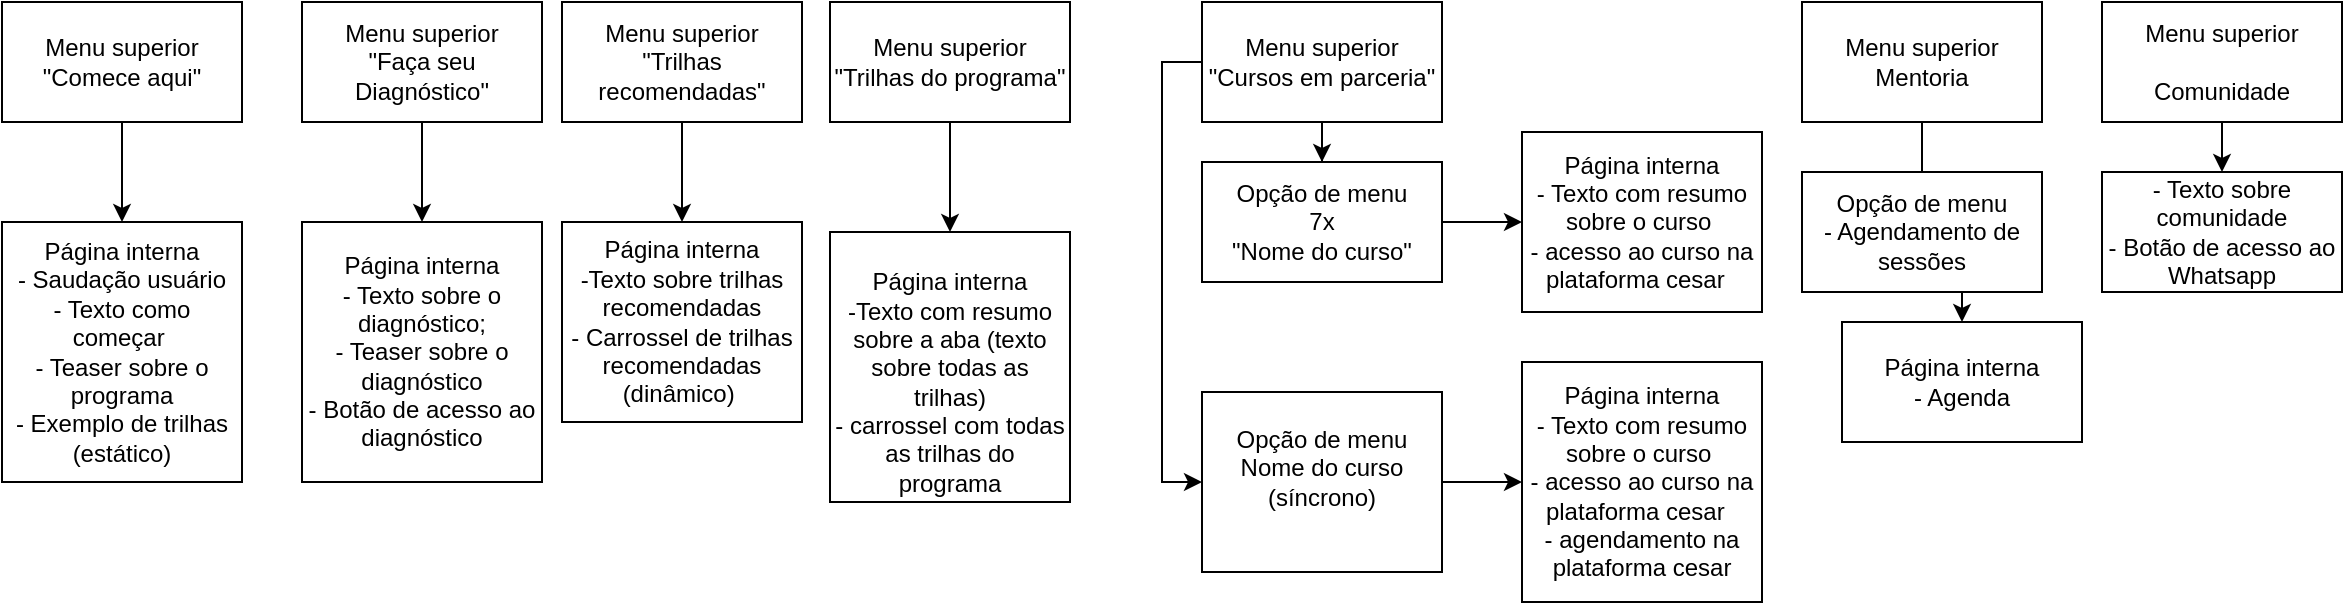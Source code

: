 <mxfile version="20.8.20" type="github">
  <diagram name="Página-1" id="ffG99B30s7afe4pWfPRd">
    <mxGraphModel dx="1050" dy="587" grid="1" gridSize="10" guides="1" tooltips="1" connect="1" arrows="1" fold="1" page="1" pageScale="1" pageWidth="827" pageHeight="1169" math="0" shadow="0">
      <root>
        <mxCell id="0" />
        <mxCell id="1" parent="0" />
        <mxCell id="ZeIffu3BmpkmOB6br4T_-16" value="" style="edgeStyle=orthogonalEdgeStyle;rounded=0;orthogonalLoop=1;jettySize=auto;html=1;" edge="1" parent="1" source="ZeIffu3BmpkmOB6br4T_-2" target="ZeIffu3BmpkmOB6br4T_-6">
          <mxGeometry relative="1" as="geometry">
            <Array as="points">
              <mxPoint x="60" y="90" />
              <mxPoint x="60" y="90" />
            </Array>
          </mxGeometry>
        </mxCell>
        <mxCell id="ZeIffu3BmpkmOB6br4T_-2" value="Menu superior&lt;br&gt;&quot;Comece aqui&quot;" style="rounded=0;whiteSpace=wrap;html=1;" vertex="1" parent="1">
          <mxGeometry y="10" width="120" height="60" as="geometry" />
        </mxCell>
        <mxCell id="ZeIffu3BmpkmOB6br4T_-17" value="" style="edgeStyle=orthogonalEdgeStyle;rounded=0;orthogonalLoop=1;jettySize=auto;html=1;" edge="1" parent="1" source="ZeIffu3BmpkmOB6br4T_-3" target="ZeIffu3BmpkmOB6br4T_-5">
          <mxGeometry relative="1" as="geometry" />
        </mxCell>
        <mxCell id="ZeIffu3BmpkmOB6br4T_-3" value="Menu superior&lt;br style=&quot;border-color: var(--border-color);&quot;&gt;&quot;Faça seu Diagnóstico&quot;" style="rounded=0;whiteSpace=wrap;html=1;" vertex="1" parent="1">
          <mxGeometry x="150" y="10" width="120" height="60" as="geometry" />
        </mxCell>
        <mxCell id="ZeIffu3BmpkmOB6br4T_-18" value="" style="edgeStyle=orthogonalEdgeStyle;rounded=0;orthogonalLoop=1;jettySize=auto;html=1;" edge="1" parent="1" source="ZeIffu3BmpkmOB6br4T_-4" target="ZeIffu3BmpkmOB6br4T_-8">
          <mxGeometry relative="1" as="geometry" />
        </mxCell>
        <mxCell id="ZeIffu3BmpkmOB6br4T_-4" value="Menu superior&lt;br style=&quot;border-color: var(--border-color);&quot;&gt;&quot;Trilhas recomendadas&quot;" style="rounded=0;whiteSpace=wrap;html=1;" vertex="1" parent="1">
          <mxGeometry x="280" y="10" width="120" height="60" as="geometry" />
        </mxCell>
        <mxCell id="ZeIffu3BmpkmOB6br4T_-5" value="Página interna&lt;br&gt;- Texto sobre o diagnóstico;&lt;br&gt;- Teaser sobre o diagnóstico&lt;br&gt;- Botão de acesso ao diagnóstico" style="rounded=0;whiteSpace=wrap;html=1;" vertex="1" parent="1">
          <mxGeometry x="150" y="120" width="120" height="130" as="geometry" />
        </mxCell>
        <mxCell id="ZeIffu3BmpkmOB6br4T_-6" value="Página interna&lt;br&gt;- Saudação usuário&lt;br&gt;- Texto como começar&amp;nbsp;&lt;br&gt;- Teaser sobre o programa&lt;br&gt;- Exemplo de trilhas (estático)" style="rounded=0;whiteSpace=wrap;html=1;" vertex="1" parent="1">
          <mxGeometry y="120" width="120" height="130" as="geometry" />
        </mxCell>
        <mxCell id="ZeIffu3BmpkmOB6br4T_-8" value="Página interna&lt;br&gt;-Texto sobre trilhas recomendadas&lt;br&gt;- Carrossel de trilhas recomendadas (dinâmico)&amp;nbsp;" style="rounded=0;whiteSpace=wrap;html=1;" vertex="1" parent="1">
          <mxGeometry x="280" y="120" width="120" height="100" as="geometry" />
        </mxCell>
        <mxCell id="ZeIffu3BmpkmOB6br4T_-41" value="" style="edgeStyle=orthogonalEdgeStyle;rounded=0;orthogonalLoop=1;jettySize=auto;html=1;" edge="1" parent="1" source="ZeIffu3BmpkmOB6br4T_-9" target="ZeIffu3BmpkmOB6br4T_-39">
          <mxGeometry relative="1" as="geometry" />
        </mxCell>
        <mxCell id="ZeIffu3BmpkmOB6br4T_-9" value="Menu superior&lt;br&gt;&lt;br&gt;Comunidade" style="rounded=0;whiteSpace=wrap;html=1;" vertex="1" parent="1">
          <mxGeometry x="1050" y="10" width="120" height="60" as="geometry" />
        </mxCell>
        <mxCell id="ZeIffu3BmpkmOB6br4T_-40" value="" style="edgeStyle=orthogonalEdgeStyle;rounded=0;orthogonalLoop=1;jettySize=auto;html=1;" edge="1" parent="1" source="ZeIffu3BmpkmOB6br4T_-10" target="ZeIffu3BmpkmOB6br4T_-37">
          <mxGeometry relative="1" as="geometry" />
        </mxCell>
        <mxCell id="ZeIffu3BmpkmOB6br4T_-10" value="Menu superior&lt;br&gt;Mentoria" style="rounded=0;whiteSpace=wrap;html=1;" vertex="1" parent="1">
          <mxGeometry x="900" y="10" width="120" height="60" as="geometry" />
        </mxCell>
        <mxCell id="ZeIffu3BmpkmOB6br4T_-42" value="" style="edgeStyle=orthogonalEdgeStyle;rounded=0;orthogonalLoop=1;jettySize=auto;html=1;" edge="1" parent="1" source="ZeIffu3BmpkmOB6br4T_-11" target="ZeIffu3BmpkmOB6br4T_-38">
          <mxGeometry relative="1" as="geometry" />
        </mxCell>
        <mxCell id="ZeIffu3BmpkmOB6br4T_-45" style="edgeStyle=orthogonalEdgeStyle;rounded=0;orthogonalLoop=1;jettySize=auto;html=1;entryX=0;entryY=0.5;entryDx=0;entryDy=0;" edge="1" parent="1" source="ZeIffu3BmpkmOB6br4T_-11" target="ZeIffu3BmpkmOB6br4T_-22">
          <mxGeometry relative="1" as="geometry">
            <Array as="points">
              <mxPoint x="580" y="40" />
              <mxPoint x="580" y="250" />
            </Array>
          </mxGeometry>
        </mxCell>
        <mxCell id="ZeIffu3BmpkmOB6br4T_-11" value="Menu superior&lt;br&gt;&quot;Cursos em parceria&quot;" style="rounded=0;whiteSpace=wrap;html=1;" vertex="1" parent="1">
          <mxGeometry x="600" y="10" width="120" height="60" as="geometry" />
        </mxCell>
        <mxCell id="ZeIffu3BmpkmOB6br4T_-19" value="" style="edgeStyle=orthogonalEdgeStyle;rounded=0;orthogonalLoop=1;jettySize=auto;html=1;" edge="1" parent="1" source="ZeIffu3BmpkmOB6br4T_-12" target="ZeIffu3BmpkmOB6br4T_-15">
          <mxGeometry relative="1" as="geometry" />
        </mxCell>
        <mxCell id="ZeIffu3BmpkmOB6br4T_-12" value="Menu superior&lt;br style=&quot;border-color: var(--border-color);&quot;&gt;&quot;Trilhas do programa&quot;" style="rounded=0;whiteSpace=wrap;html=1;" vertex="1" parent="1">
          <mxGeometry x="414" y="10" width="120" height="60" as="geometry" />
        </mxCell>
        <mxCell id="ZeIffu3BmpkmOB6br4T_-15" value="&lt;br&gt;Página interna&lt;br&gt;-Texto com resumo sobre a aba (texto sobre todas as trilhas)&lt;br&gt;- carrossel com todas as trilhas do programa" style="rounded=0;whiteSpace=wrap;html=1;" vertex="1" parent="1">
          <mxGeometry x="414" y="125" width="120" height="135" as="geometry" />
        </mxCell>
        <mxCell id="ZeIffu3BmpkmOB6br4T_-46" value="" style="edgeStyle=orthogonalEdgeStyle;rounded=0;orthogonalLoop=1;jettySize=auto;html=1;" edge="1" parent="1" source="ZeIffu3BmpkmOB6br4T_-22" target="ZeIffu3BmpkmOB6br4T_-44">
          <mxGeometry relative="1" as="geometry" />
        </mxCell>
        <mxCell id="ZeIffu3BmpkmOB6br4T_-22" value="Opção de menu&lt;br&gt;Nome do curso&lt;br&gt;(síncrono)&lt;br&gt;&amp;nbsp;" style="rounded=0;whiteSpace=wrap;html=1;" vertex="1" parent="1">
          <mxGeometry x="600" y="205" width="120" height="90" as="geometry" />
        </mxCell>
        <mxCell id="ZeIffu3BmpkmOB6br4T_-23" value="Página interna&lt;br&gt;- Texto com resumo sobre o curso&amp;nbsp;&lt;br&gt;- acesso ao curso na plataforma cesar&amp;nbsp;&amp;nbsp;" style="rounded=0;whiteSpace=wrap;html=1;" vertex="1" parent="1">
          <mxGeometry x="760" y="75" width="120" height="90" as="geometry" />
        </mxCell>
        <mxCell id="ZeIffu3BmpkmOB6br4T_-36" value="Opção de menu&lt;br&gt;- Agendamento de sessões" style="rounded=0;whiteSpace=wrap;html=1;" vertex="1" parent="1">
          <mxGeometry x="900" y="95" width="120" height="60" as="geometry" />
        </mxCell>
        <mxCell id="ZeIffu3BmpkmOB6br4T_-37" value="Página interna&lt;br&gt;- Agenda" style="rounded=0;whiteSpace=wrap;html=1;" vertex="1" parent="1">
          <mxGeometry x="920" y="170" width="120" height="60" as="geometry" />
        </mxCell>
        <mxCell id="ZeIffu3BmpkmOB6br4T_-43" value="" style="edgeStyle=orthogonalEdgeStyle;rounded=0;orthogonalLoop=1;jettySize=auto;html=1;" edge="1" parent="1" source="ZeIffu3BmpkmOB6br4T_-38" target="ZeIffu3BmpkmOB6br4T_-23">
          <mxGeometry relative="1" as="geometry" />
        </mxCell>
        <mxCell id="ZeIffu3BmpkmOB6br4T_-38" value="Opção de menu&lt;br&gt;7x&lt;br&gt;&quot;Nome do curso&quot;" style="rounded=0;whiteSpace=wrap;html=1;" vertex="1" parent="1">
          <mxGeometry x="600" y="90" width="120" height="60" as="geometry" />
        </mxCell>
        <mxCell id="ZeIffu3BmpkmOB6br4T_-39" value="- Texto sobre comunidade&lt;br&gt;- Botão de acesso ao Whatsapp" style="rounded=0;whiteSpace=wrap;html=1;" vertex="1" parent="1">
          <mxGeometry x="1050" y="95" width="120" height="60" as="geometry" />
        </mxCell>
        <mxCell id="ZeIffu3BmpkmOB6br4T_-44" value="Página interna&lt;br&gt;- Texto com resumo sobre o curso&amp;nbsp;&lt;br&gt;- acesso ao curso na plataforma cesar&amp;nbsp;&amp;nbsp;&lt;br&gt;- agendamento na plataforma cesar" style="rounded=0;whiteSpace=wrap;html=1;" vertex="1" parent="1">
          <mxGeometry x="760" y="190" width="120" height="120" as="geometry" />
        </mxCell>
      </root>
    </mxGraphModel>
  </diagram>
</mxfile>
